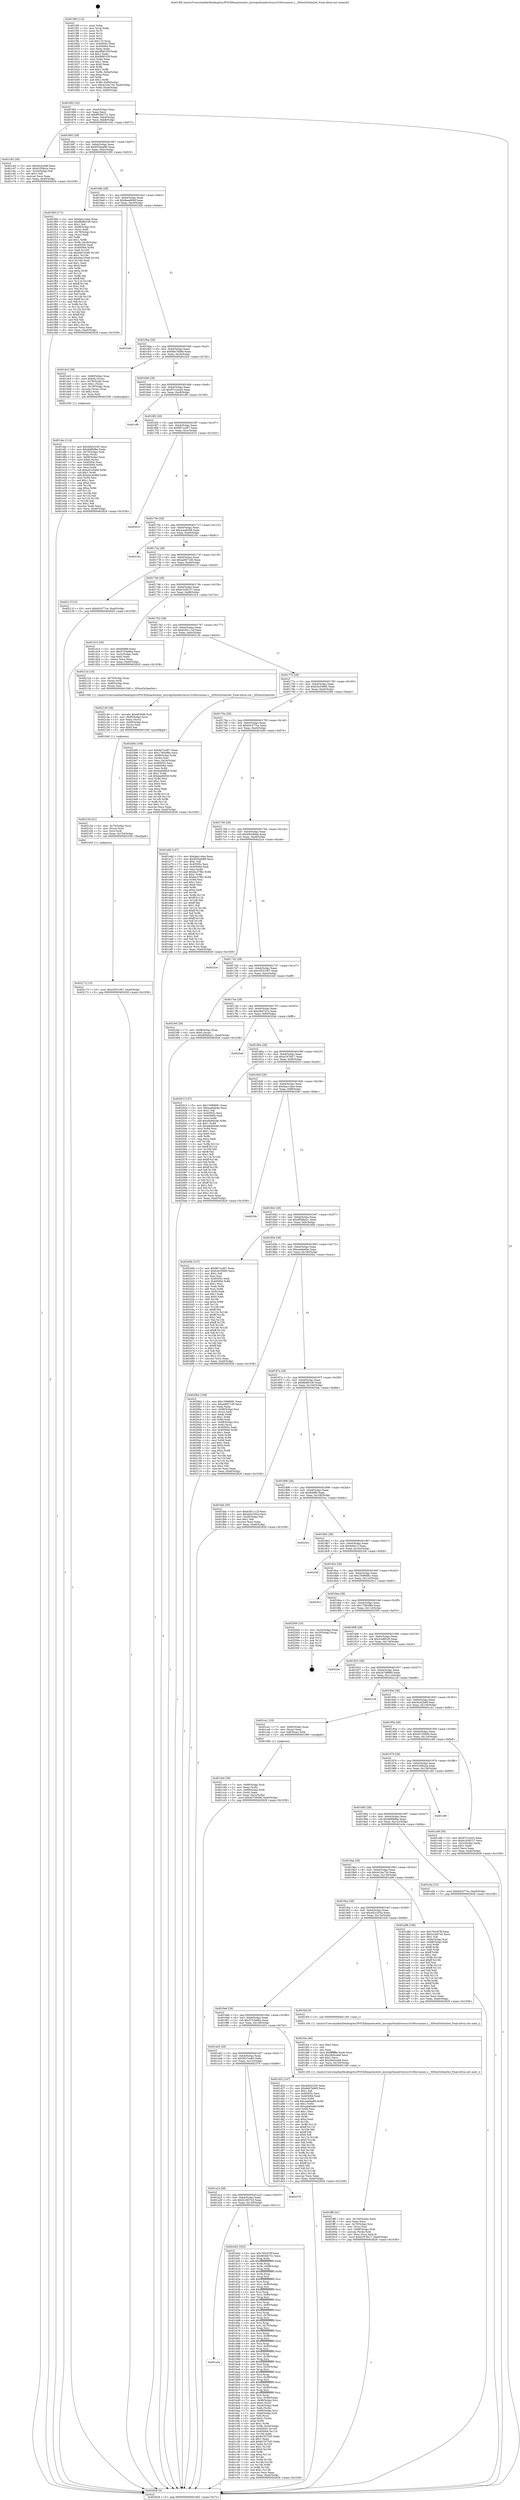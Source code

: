 digraph "0x4015f0" {
  label = "0x4015f0 (/mnt/c/Users/mathe/Desktop/tcc/POCII/binaries/extr_micropythondriverscc3100srcnonos.c__SlNonOsSemSet_Final-ollvm.out::main(0))"
  labelloc = "t"
  node[shape=record]

  Entry [label="",width=0.3,height=0.3,shape=circle,fillcolor=black,style=filled]
  "0x401662" [label="{
     0x401662 [32]\l
     | [instrs]\l
     &nbsp;&nbsp;0x401662 \<+6\>: mov -0xa0(%rbp),%eax\l
     &nbsp;&nbsp;0x401668 \<+2\>: mov %eax,%ecx\l
     &nbsp;&nbsp;0x40166a \<+6\>: sub $0x803b6731,%ecx\l
     &nbsp;&nbsp;0x401670 \<+6\>: mov %eax,-0xb4(%rbp)\l
     &nbsp;&nbsp;0x401676 \<+6\>: mov %ecx,-0xb8(%rbp)\l
     &nbsp;&nbsp;0x40167c \<+6\>: je 0000000000401c62 \<main+0x672\>\l
  }"]
  "0x401c62" [label="{
     0x401c62 [30]\l
     | [instrs]\l
     &nbsp;&nbsp;0x401c62 \<+5\>: mov $0x3ecb2b9f,%eax\l
     &nbsp;&nbsp;0x401c67 \<+5\>: mov $0x41f58a2a,%ecx\l
     &nbsp;&nbsp;0x401c6c \<+3\>: mov -0x2d(%rbp),%dl\l
     &nbsp;&nbsp;0x401c6f \<+3\>: test $0x1,%dl\l
     &nbsp;&nbsp;0x401c72 \<+3\>: cmovne %ecx,%eax\l
     &nbsp;&nbsp;0x401c75 \<+6\>: mov %eax,-0xa0(%rbp)\l
     &nbsp;&nbsp;0x401c7b \<+5\>: jmp 0000000000402628 \<main+0x1038\>\l
  }"]
  "0x401682" [label="{
     0x401682 [28]\l
     | [instrs]\l
     &nbsp;&nbsp;0x401682 \<+5\>: jmp 0000000000401687 \<main+0x97\>\l
     &nbsp;&nbsp;0x401687 \<+6\>: mov -0xb4(%rbp),%eax\l
     &nbsp;&nbsp;0x40168d \<+5\>: sub $0x855ada89,%eax\l
     &nbsp;&nbsp;0x401692 \<+6\>: mov %eax,-0xbc(%rbp)\l
     &nbsp;&nbsp;0x401698 \<+6\>: je 0000000000401f00 \<main+0x910\>\l
  }"]
  Exit [label="",width=0.3,height=0.3,shape=circle,fillcolor=black,style=filled,peripheries=2]
  "0x401f00" [label="{
     0x401f00 [171]\l
     | [instrs]\l
     &nbsp;&nbsp;0x401f00 \<+5\>: mov $0xdaa1c4ea,%eax\l
     &nbsp;&nbsp;0x401f05 \<+5\>: mov $0xf8d66106,%ecx\l
     &nbsp;&nbsp;0x401f0a \<+2\>: mov $0x1,%dl\l
     &nbsp;&nbsp;0x401f0c \<+4\>: mov -0x68(%rbp),%rsi\l
     &nbsp;&nbsp;0x401f10 \<+2\>: mov (%rsi),%edi\l
     &nbsp;&nbsp;0x401f12 \<+4\>: mov -0x78(%rbp),%rsi\l
     &nbsp;&nbsp;0x401f16 \<+2\>: cmp (%rsi),%edi\l
     &nbsp;&nbsp;0x401f18 \<+4\>: setl %r8b\l
     &nbsp;&nbsp;0x401f1c \<+4\>: and $0x1,%r8b\l
     &nbsp;&nbsp;0x401f20 \<+4\>: mov %r8b,-0x26(%rbp)\l
     &nbsp;&nbsp;0x401f24 \<+7\>: mov 0x40505c,%edi\l
     &nbsp;&nbsp;0x401f2b \<+8\>: mov 0x405064,%r9d\l
     &nbsp;&nbsp;0x401f33 \<+3\>: mov %edi,%r10d\l
     &nbsp;&nbsp;0x401f36 \<+7\>: sub $0xd4e103e6,%r10d\l
     &nbsp;&nbsp;0x401f3d \<+4\>: sub $0x1,%r10d\l
     &nbsp;&nbsp;0x401f41 \<+7\>: add $0xd4e103e6,%r10d\l
     &nbsp;&nbsp;0x401f48 \<+4\>: imul %r10d,%edi\l
     &nbsp;&nbsp;0x401f4c \<+3\>: and $0x1,%edi\l
     &nbsp;&nbsp;0x401f4f \<+3\>: cmp $0x0,%edi\l
     &nbsp;&nbsp;0x401f52 \<+4\>: sete %r8b\l
     &nbsp;&nbsp;0x401f56 \<+4\>: cmp $0xa,%r9d\l
     &nbsp;&nbsp;0x401f5a \<+4\>: setl %r11b\l
     &nbsp;&nbsp;0x401f5e \<+3\>: mov %r8b,%bl\l
     &nbsp;&nbsp;0x401f61 \<+3\>: xor $0xff,%bl\l
     &nbsp;&nbsp;0x401f64 \<+3\>: mov %r11b,%r14b\l
     &nbsp;&nbsp;0x401f67 \<+4\>: xor $0xff,%r14b\l
     &nbsp;&nbsp;0x401f6b \<+3\>: xor $0x1,%dl\l
     &nbsp;&nbsp;0x401f6e \<+3\>: mov %bl,%r15b\l
     &nbsp;&nbsp;0x401f71 \<+4\>: and $0xff,%r15b\l
     &nbsp;&nbsp;0x401f75 \<+3\>: and %dl,%r8b\l
     &nbsp;&nbsp;0x401f78 \<+3\>: mov %r14b,%r12b\l
     &nbsp;&nbsp;0x401f7b \<+4\>: and $0xff,%r12b\l
     &nbsp;&nbsp;0x401f7f \<+3\>: and %dl,%r11b\l
     &nbsp;&nbsp;0x401f82 \<+3\>: or %r8b,%r15b\l
     &nbsp;&nbsp;0x401f85 \<+3\>: or %r11b,%r12b\l
     &nbsp;&nbsp;0x401f88 \<+3\>: xor %r12b,%r15b\l
     &nbsp;&nbsp;0x401f8b \<+3\>: or %r14b,%bl\l
     &nbsp;&nbsp;0x401f8e \<+3\>: xor $0xff,%bl\l
     &nbsp;&nbsp;0x401f91 \<+3\>: or $0x1,%dl\l
     &nbsp;&nbsp;0x401f94 \<+2\>: and %dl,%bl\l
     &nbsp;&nbsp;0x401f96 \<+3\>: or %bl,%r15b\l
     &nbsp;&nbsp;0x401f99 \<+4\>: test $0x1,%r15b\l
     &nbsp;&nbsp;0x401f9d \<+3\>: cmovne %ecx,%eax\l
     &nbsp;&nbsp;0x401fa0 \<+6\>: mov %eax,-0xa0(%rbp)\l
     &nbsp;&nbsp;0x401fa6 \<+5\>: jmp 0000000000402628 \<main+0x1038\>\l
  }"]
  "0x40169e" [label="{
     0x40169e [28]\l
     | [instrs]\l
     &nbsp;&nbsp;0x40169e \<+5\>: jmp 00000000004016a3 \<main+0xb3\>\l
     &nbsp;&nbsp;0x4016a3 \<+6\>: mov -0xb4(%rbp),%eax\l
     &nbsp;&nbsp;0x4016a9 \<+5\>: sub $0x8aee804f,%eax\l
     &nbsp;&nbsp;0x4016ae \<+6\>: mov %eax,-0xc0(%rbp)\l
     &nbsp;&nbsp;0x4016b4 \<+6\>: je 00000000004023db \<main+0xdeb\>\l
  }"]
  "0x402172" [label="{
     0x402172 [15]\l
     | [instrs]\l
     &nbsp;&nbsp;0x402172 \<+10\>: movl $0xc0551067,-0xa0(%rbp)\l
     &nbsp;&nbsp;0x40217c \<+5\>: jmp 0000000000402628 \<main+0x1038\>\l
  }"]
  "0x4023db" [label="{
     0x4023db\l
  }", style=dashed]
  "0x4016ba" [label="{
     0x4016ba [28]\l
     | [instrs]\l
     &nbsp;&nbsp;0x4016ba \<+5\>: jmp 00000000004016bf \<main+0xcf\>\l
     &nbsp;&nbsp;0x4016bf \<+6\>: mov -0xb4(%rbp),%eax\l
     &nbsp;&nbsp;0x4016c5 \<+5\>: sub $0x8eb7bd69,%eax\l
     &nbsp;&nbsp;0x4016ca \<+6\>: mov %eax,-0xc4(%rbp)\l
     &nbsp;&nbsp;0x4016d0 \<+6\>: je 0000000000401dc5 \<main+0x7d5\>\l
  }"]
  "0x40215d" [label="{
     0x40215d [21]\l
     | [instrs]\l
     &nbsp;&nbsp;0x40215d \<+4\>: mov -0x70(%rbp),%rcx\l
     &nbsp;&nbsp;0x402161 \<+3\>: mov (%rcx),%rcx\l
     &nbsp;&nbsp;0x402164 \<+3\>: mov %rcx,%rdi\l
     &nbsp;&nbsp;0x402167 \<+6\>: mov %eax,-0x154(%rbp)\l
     &nbsp;&nbsp;0x40216d \<+5\>: call 0000000000401030 \<free@plt\>\l
     | [calls]\l
     &nbsp;&nbsp;0x401030 \{1\} (unknown)\l
  }"]
  "0x401dc5" [label="{
     0x401dc5 [39]\l
     | [instrs]\l
     &nbsp;&nbsp;0x401dc5 \<+4\>: mov -0x80(%rbp),%rax\l
     &nbsp;&nbsp;0x401dc9 \<+6\>: movl $0x64,(%rax)\l
     &nbsp;&nbsp;0x401dcf \<+4\>: mov -0x78(%rbp),%rax\l
     &nbsp;&nbsp;0x401dd3 \<+6\>: movl $0x1,(%rax)\l
     &nbsp;&nbsp;0x401dd9 \<+4\>: mov -0x78(%rbp),%rax\l
     &nbsp;&nbsp;0x401ddd \<+3\>: movslq (%rax),%rax\l
     &nbsp;&nbsp;0x401de0 \<+4\>: shl $0x2,%rax\l
     &nbsp;&nbsp;0x401de4 \<+3\>: mov %rax,%rdi\l
     &nbsp;&nbsp;0x401de7 \<+5\>: call 0000000000401050 \<malloc@plt\>\l
     | [calls]\l
     &nbsp;&nbsp;0x401050 \{1\} (unknown)\l
  }"]
  "0x4016d6" [label="{
     0x4016d6 [28]\l
     | [instrs]\l
     &nbsp;&nbsp;0x4016d6 \<+5\>: jmp 00000000004016db \<main+0xeb\>\l
     &nbsp;&nbsp;0x4016db \<+6\>: mov -0xb4(%rbp),%eax\l
     &nbsp;&nbsp;0x4016e1 \<+5\>: sub $0x97c1e2e5,%eax\l
     &nbsp;&nbsp;0x4016e6 \<+6\>: mov %eax,-0xc8(%rbp)\l
     &nbsp;&nbsp;0x4016ec \<+6\>: je 0000000000401cf6 \<main+0x706\>\l
  }"]
  "0x402140" [label="{
     0x402140 [29]\l
     | [instrs]\l
     &nbsp;&nbsp;0x402140 \<+10\>: movabs $0x4030d6,%rdi\l
     &nbsp;&nbsp;0x40214a \<+4\>: mov -0x60(%rbp),%rcx\l
     &nbsp;&nbsp;0x40214e \<+2\>: mov %eax,(%rcx)\l
     &nbsp;&nbsp;0x402150 \<+4\>: mov -0x60(%rbp),%rcx\l
     &nbsp;&nbsp;0x402154 \<+2\>: mov (%rcx),%esi\l
     &nbsp;&nbsp;0x402156 \<+2\>: mov $0x0,%al\l
     &nbsp;&nbsp;0x402158 \<+5\>: call 0000000000401040 \<printf@plt\>\l
     | [calls]\l
     &nbsp;&nbsp;0x401040 \{1\} (unknown)\l
  }"]
  "0x401cf6" [label="{
     0x401cf6\l
  }", style=dashed]
  "0x4016f2" [label="{
     0x4016f2 [28]\l
     | [instrs]\l
     &nbsp;&nbsp;0x4016f2 \<+5\>: jmp 00000000004016f7 \<main+0x107\>\l
     &nbsp;&nbsp;0x4016f7 \<+6\>: mov -0xb4(%rbp),%eax\l
     &nbsp;&nbsp;0x4016fd \<+5\>: sub $0x9b7ccd07,%eax\l
     &nbsp;&nbsp;0x401702 \<+6\>: mov %eax,-0xcc(%rbp)\l
     &nbsp;&nbsp;0x401708 \<+6\>: je 0000000000402610 \<main+0x1020\>\l
  }"]
  "0x401ff6" [label="{
     0x401ff6 [41]\l
     | [instrs]\l
     &nbsp;&nbsp;0x401ff6 \<+6\>: mov -0x150(%rbp),%ecx\l
     &nbsp;&nbsp;0x401ffc \<+3\>: imul %eax,%ecx\l
     &nbsp;&nbsp;0x401fff \<+4\>: mov -0x70(%rbp),%rsi\l
     &nbsp;&nbsp;0x402003 \<+3\>: mov (%rsi),%rsi\l
     &nbsp;&nbsp;0x402006 \<+4\>: mov -0x68(%rbp),%rdi\l
     &nbsp;&nbsp;0x40200a \<+3\>: movslq (%rdi),%rdi\l
     &nbsp;&nbsp;0x40200d \<+3\>: mov %ecx,(%rsi,%rdi,4)\l
     &nbsp;&nbsp;0x402010 \<+10\>: movl $0xd187fd17,-0xa0(%rbp)\l
     &nbsp;&nbsp;0x40201a \<+5\>: jmp 0000000000402628 \<main+0x1038\>\l
  }"]
  "0x402610" [label="{
     0x402610\l
  }", style=dashed]
  "0x40170e" [label="{
     0x40170e [28]\l
     | [instrs]\l
     &nbsp;&nbsp;0x40170e \<+5\>: jmp 0000000000401713 \<main+0x123\>\l
     &nbsp;&nbsp;0x401713 \<+6\>: mov -0xb4(%rbp),%eax\l
     &nbsp;&nbsp;0x401719 \<+5\>: sub $0xacaa8358,%eax\l
     &nbsp;&nbsp;0x40171e \<+6\>: mov %eax,-0xd0(%rbp)\l
     &nbsp;&nbsp;0x401724 \<+6\>: je 0000000000402181 \<main+0xb91\>\l
  }"]
  "0x401fce" [label="{
     0x401fce [40]\l
     | [instrs]\l
     &nbsp;&nbsp;0x401fce \<+5\>: mov $0x2,%ecx\l
     &nbsp;&nbsp;0x401fd3 \<+1\>: cltd\l
     &nbsp;&nbsp;0x401fd4 \<+2\>: idiv %ecx\l
     &nbsp;&nbsp;0x401fd6 \<+6\>: imul $0xfffffffe,%edx,%ecx\l
     &nbsp;&nbsp;0x401fdc \<+6\>: sub $0x28a5ceb8,%ecx\l
     &nbsp;&nbsp;0x401fe2 \<+3\>: add $0x1,%ecx\l
     &nbsp;&nbsp;0x401fe5 \<+6\>: add $0x28a5ceb8,%ecx\l
     &nbsp;&nbsp;0x401feb \<+6\>: mov %ecx,-0x150(%rbp)\l
     &nbsp;&nbsp;0x401ff1 \<+5\>: call 0000000000401160 \<next_i\>\l
     | [calls]\l
     &nbsp;&nbsp;0x401160 \{1\} (/mnt/c/Users/mathe/Desktop/tcc/POCII/binaries/extr_micropythondriverscc3100srcnonos.c__SlNonOsSemSet_Final-ollvm.out::next_i)\l
  }"]
  "0x402181" [label="{
     0x402181\l
  }", style=dashed]
  "0x40172a" [label="{
     0x40172a [28]\l
     | [instrs]\l
     &nbsp;&nbsp;0x40172a \<+5\>: jmp 000000000040172f \<main+0x13f\>\l
     &nbsp;&nbsp;0x40172f \<+6\>: mov -0xb4(%rbp),%eax\l
     &nbsp;&nbsp;0x401735 \<+5\>: sub $0xae6671d0,%eax\l
     &nbsp;&nbsp;0x40173a \<+6\>: mov %eax,-0xd4(%rbp)\l
     &nbsp;&nbsp;0x401740 \<+6\>: je 000000000040211f \<main+0xb2f\>\l
  }"]
  "0x401dec" [label="{
     0x401dec [114]\l
     | [instrs]\l
     &nbsp;&nbsp;0x401dec \<+5\>: mov $0x5eb52250,%ecx\l
     &nbsp;&nbsp;0x401df1 \<+5\>: mov $0x4bf9bfba,%edx\l
     &nbsp;&nbsp;0x401df6 \<+4\>: mov -0x70(%rbp),%rdi\l
     &nbsp;&nbsp;0x401dfa \<+3\>: mov %rax,(%rdi)\l
     &nbsp;&nbsp;0x401dfd \<+4\>: mov -0x68(%rbp),%rax\l
     &nbsp;&nbsp;0x401e01 \<+6\>: movl $0x0,(%rax)\l
     &nbsp;&nbsp;0x401e07 \<+7\>: mov 0x40505c,%esi\l
     &nbsp;&nbsp;0x401e0e \<+8\>: mov 0x405064,%r8d\l
     &nbsp;&nbsp;0x401e16 \<+3\>: mov %esi,%r9d\l
     &nbsp;&nbsp;0x401e19 \<+7\>: sub $0xad1e546d,%r9d\l
     &nbsp;&nbsp;0x401e20 \<+4\>: sub $0x1,%r9d\l
     &nbsp;&nbsp;0x401e24 \<+7\>: add $0xad1e546d,%r9d\l
     &nbsp;&nbsp;0x401e2b \<+4\>: imul %r9d,%esi\l
     &nbsp;&nbsp;0x401e2f \<+3\>: and $0x1,%esi\l
     &nbsp;&nbsp;0x401e32 \<+3\>: cmp $0x0,%esi\l
     &nbsp;&nbsp;0x401e35 \<+4\>: sete %r10b\l
     &nbsp;&nbsp;0x401e39 \<+4\>: cmp $0xa,%r8d\l
     &nbsp;&nbsp;0x401e3d \<+4\>: setl %r11b\l
     &nbsp;&nbsp;0x401e41 \<+3\>: mov %r10b,%bl\l
     &nbsp;&nbsp;0x401e44 \<+3\>: and %r11b,%bl\l
     &nbsp;&nbsp;0x401e47 \<+3\>: xor %r11b,%r10b\l
     &nbsp;&nbsp;0x401e4a \<+3\>: or %r10b,%bl\l
     &nbsp;&nbsp;0x401e4d \<+3\>: test $0x1,%bl\l
     &nbsp;&nbsp;0x401e50 \<+3\>: cmovne %edx,%ecx\l
     &nbsp;&nbsp;0x401e53 \<+6\>: mov %ecx,-0xa0(%rbp)\l
     &nbsp;&nbsp;0x401e59 \<+5\>: jmp 0000000000402628 \<main+0x1038\>\l
  }"]
  "0x40211f" [label="{
     0x40211f [15]\l
     | [instrs]\l
     &nbsp;&nbsp;0x40211f \<+10\>: movl $0xb5c577ce,-0xa0(%rbp)\l
     &nbsp;&nbsp;0x402129 \<+5\>: jmp 0000000000402628 \<main+0x1038\>\l
  }"]
  "0x401746" [label="{
     0x401746 [28]\l
     | [instrs]\l
     &nbsp;&nbsp;0x401746 \<+5\>: jmp 000000000040174b \<main+0x15b\>\l
     &nbsp;&nbsp;0x40174b \<+6\>: mov -0xb4(%rbp),%eax\l
     &nbsp;&nbsp;0x401751 \<+5\>: sub $0xb1b38137,%eax\l
     &nbsp;&nbsp;0x401756 \<+6\>: mov %eax,-0xd8(%rbp)\l
     &nbsp;&nbsp;0x40175c \<+6\>: je 0000000000401d14 \<main+0x724\>\l
  }"]
  "0x401cb4" [label="{
     0x401cb4 [36]\l
     | [instrs]\l
     &nbsp;&nbsp;0x401cb4 \<+7\>: mov -0x88(%rbp),%rdi\l
     &nbsp;&nbsp;0x401cbb \<+2\>: mov %eax,(%rdi)\l
     &nbsp;&nbsp;0x401cbd \<+7\>: mov -0x88(%rbp),%rdi\l
     &nbsp;&nbsp;0x401cc4 \<+2\>: mov (%rdi),%eax\l
     &nbsp;&nbsp;0x401cc6 \<+3\>: mov %eax,-0x2c(%rbp)\l
     &nbsp;&nbsp;0x401cc9 \<+10\>: movl $0x40726006,-0xa0(%rbp)\l
     &nbsp;&nbsp;0x401cd3 \<+5\>: jmp 0000000000402628 \<main+0x1038\>\l
  }"]
  "0x401d14" [label="{
     0x401d14 [30]\l
     | [instrs]\l
     &nbsp;&nbsp;0x401d14 \<+5\>: mov $0x60888,%eax\l
     &nbsp;&nbsp;0x401d19 \<+5\>: mov $0x5753e8b4,%ecx\l
     &nbsp;&nbsp;0x401d1e \<+3\>: mov -0x2c(%rbp),%edx\l
     &nbsp;&nbsp;0x401d21 \<+3\>: cmp $0x0,%edx\l
     &nbsp;&nbsp;0x401d24 \<+3\>: cmove %ecx,%eax\l
     &nbsp;&nbsp;0x401d27 \<+6\>: mov %eax,-0xa0(%rbp)\l
     &nbsp;&nbsp;0x401d2d \<+5\>: jmp 0000000000402628 \<main+0x1038\>\l
  }"]
  "0x401762" [label="{
     0x401762 [28]\l
     | [instrs]\l
     &nbsp;&nbsp;0x401762 \<+5\>: jmp 0000000000401767 \<main+0x177\>\l
     &nbsp;&nbsp;0x401767 \<+6\>: mov -0xb4(%rbp),%eax\l
     &nbsp;&nbsp;0x40176d \<+5\>: sub $0xb391112f,%eax\l
     &nbsp;&nbsp;0x401772 \<+6\>: mov %eax,-0xdc(%rbp)\l
     &nbsp;&nbsp;0x401778 \<+6\>: je 000000000040212e \<main+0xb3e\>\l
  }"]
  "0x401a3a" [label="{
     0x401a3a\l
  }", style=dashed]
  "0x40212e" [label="{
     0x40212e [18]\l
     | [instrs]\l
     &nbsp;&nbsp;0x40212e \<+4\>: mov -0x70(%rbp),%rax\l
     &nbsp;&nbsp;0x402132 \<+3\>: mov (%rax),%rdi\l
     &nbsp;&nbsp;0x402135 \<+4\>: mov -0x80(%rbp),%rax\l
     &nbsp;&nbsp;0x402139 \<+2\>: mov (%rax),%esi\l
     &nbsp;&nbsp;0x40213b \<+5\>: call 00000000004015d0 \<_SlNonOsSemSet\>\l
     | [calls]\l
     &nbsp;&nbsp;0x4015d0 \{1\} (/mnt/c/Users/mathe/Desktop/tcc/POCII/binaries/extr_micropythondriverscc3100srcnonos.c__SlNonOsSemSet_Final-ollvm.out::_SlNonOsSemSet)\l
  }"]
  "0x40177e" [label="{
     0x40177e [28]\l
     | [instrs]\l
     &nbsp;&nbsp;0x40177e \<+5\>: jmp 0000000000401783 \<main+0x193\>\l
     &nbsp;&nbsp;0x401783 \<+6\>: mov -0xb4(%rbp),%eax\l
     &nbsp;&nbsp;0x401789 \<+5\>: sub $0xb3e35685,%eax\l
     &nbsp;&nbsp;0x40178e \<+6\>: mov %eax,-0xe0(%rbp)\l
     &nbsp;&nbsp;0x401794 \<+6\>: je 0000000000402494 \<main+0xea4\>\l
  }"]
  "0x401b02" [label="{
     0x401b02 [352]\l
     | [instrs]\l
     &nbsp;&nbsp;0x401b02 \<+5\>: mov $0x795c87ff,%eax\l
     &nbsp;&nbsp;0x401b07 \<+5\>: mov $0x803b6731,%ecx\l
     &nbsp;&nbsp;0x401b0c \<+3\>: mov %rsp,%rdx\l
     &nbsp;&nbsp;0x401b0f \<+4\>: add $0xfffffffffffffff0,%rdx\l
     &nbsp;&nbsp;0x401b13 \<+3\>: mov %rdx,%rsp\l
     &nbsp;&nbsp;0x401b16 \<+7\>: mov %rdx,-0x98(%rbp)\l
     &nbsp;&nbsp;0x401b1d \<+3\>: mov %rsp,%rdx\l
     &nbsp;&nbsp;0x401b20 \<+4\>: add $0xfffffffffffffff0,%rdx\l
     &nbsp;&nbsp;0x401b24 \<+3\>: mov %rdx,%rsp\l
     &nbsp;&nbsp;0x401b27 \<+3\>: mov %rsp,%rsi\l
     &nbsp;&nbsp;0x401b2a \<+4\>: add $0xfffffffffffffff0,%rsi\l
     &nbsp;&nbsp;0x401b2e \<+3\>: mov %rsi,%rsp\l
     &nbsp;&nbsp;0x401b31 \<+7\>: mov %rsi,-0x90(%rbp)\l
     &nbsp;&nbsp;0x401b38 \<+3\>: mov %rsp,%rsi\l
     &nbsp;&nbsp;0x401b3b \<+4\>: add $0xfffffffffffffff0,%rsi\l
     &nbsp;&nbsp;0x401b3f \<+3\>: mov %rsi,%rsp\l
     &nbsp;&nbsp;0x401b42 \<+7\>: mov %rsi,-0x88(%rbp)\l
     &nbsp;&nbsp;0x401b49 \<+3\>: mov %rsp,%rsi\l
     &nbsp;&nbsp;0x401b4c \<+4\>: add $0xfffffffffffffff0,%rsi\l
     &nbsp;&nbsp;0x401b50 \<+3\>: mov %rsi,%rsp\l
     &nbsp;&nbsp;0x401b53 \<+4\>: mov %rsi,-0x80(%rbp)\l
     &nbsp;&nbsp;0x401b57 \<+3\>: mov %rsp,%rsi\l
     &nbsp;&nbsp;0x401b5a \<+4\>: add $0xfffffffffffffff0,%rsi\l
     &nbsp;&nbsp;0x401b5e \<+3\>: mov %rsi,%rsp\l
     &nbsp;&nbsp;0x401b61 \<+4\>: mov %rsi,-0x78(%rbp)\l
     &nbsp;&nbsp;0x401b65 \<+3\>: mov %rsp,%rsi\l
     &nbsp;&nbsp;0x401b68 \<+4\>: add $0xfffffffffffffff0,%rsi\l
     &nbsp;&nbsp;0x401b6c \<+3\>: mov %rsi,%rsp\l
     &nbsp;&nbsp;0x401b6f \<+4\>: mov %rsi,-0x70(%rbp)\l
     &nbsp;&nbsp;0x401b73 \<+3\>: mov %rsp,%rsi\l
     &nbsp;&nbsp;0x401b76 \<+4\>: add $0xfffffffffffffff0,%rsi\l
     &nbsp;&nbsp;0x401b7a \<+3\>: mov %rsi,%rsp\l
     &nbsp;&nbsp;0x401b7d \<+4\>: mov %rsi,-0x68(%rbp)\l
     &nbsp;&nbsp;0x401b81 \<+3\>: mov %rsp,%rsi\l
     &nbsp;&nbsp;0x401b84 \<+4\>: add $0xfffffffffffffff0,%rsi\l
     &nbsp;&nbsp;0x401b88 \<+3\>: mov %rsi,%rsp\l
     &nbsp;&nbsp;0x401b8b \<+4\>: mov %rsi,-0x60(%rbp)\l
     &nbsp;&nbsp;0x401b8f \<+3\>: mov %rsp,%rsi\l
     &nbsp;&nbsp;0x401b92 \<+4\>: add $0xfffffffffffffff0,%rsi\l
     &nbsp;&nbsp;0x401b96 \<+3\>: mov %rsi,%rsp\l
     &nbsp;&nbsp;0x401b99 \<+4\>: mov %rsi,-0x58(%rbp)\l
     &nbsp;&nbsp;0x401b9d \<+3\>: mov %rsp,%rsi\l
     &nbsp;&nbsp;0x401ba0 \<+4\>: add $0xfffffffffffffff0,%rsi\l
     &nbsp;&nbsp;0x401ba4 \<+3\>: mov %rsi,%rsp\l
     &nbsp;&nbsp;0x401ba7 \<+4\>: mov %rsi,-0x50(%rbp)\l
     &nbsp;&nbsp;0x401bab \<+3\>: mov %rsp,%rsi\l
     &nbsp;&nbsp;0x401bae \<+4\>: add $0xfffffffffffffff0,%rsi\l
     &nbsp;&nbsp;0x401bb2 \<+3\>: mov %rsi,%rsp\l
     &nbsp;&nbsp;0x401bb5 \<+4\>: mov %rsi,-0x48(%rbp)\l
     &nbsp;&nbsp;0x401bb9 \<+3\>: mov %rsp,%rsi\l
     &nbsp;&nbsp;0x401bbc \<+4\>: add $0xfffffffffffffff0,%rsi\l
     &nbsp;&nbsp;0x401bc0 \<+3\>: mov %rsi,%rsp\l
     &nbsp;&nbsp;0x401bc3 \<+4\>: mov %rsi,-0x40(%rbp)\l
     &nbsp;&nbsp;0x401bc7 \<+3\>: mov %rsp,%rsi\l
     &nbsp;&nbsp;0x401bca \<+4\>: add $0xfffffffffffffff0,%rsi\l
     &nbsp;&nbsp;0x401bce \<+3\>: mov %rsi,%rsp\l
     &nbsp;&nbsp;0x401bd1 \<+4\>: mov %rsi,-0x38(%rbp)\l
     &nbsp;&nbsp;0x401bd5 \<+7\>: mov -0x98(%rbp),%rsi\l
     &nbsp;&nbsp;0x401bdc \<+6\>: movl $0x0,(%rsi)\l
     &nbsp;&nbsp;0x401be2 \<+6\>: mov -0xa4(%rbp),%edi\l
     &nbsp;&nbsp;0x401be8 \<+2\>: mov %edi,(%rdx)\l
     &nbsp;&nbsp;0x401bea \<+7\>: mov -0x90(%rbp),%rsi\l
     &nbsp;&nbsp;0x401bf1 \<+7\>: mov -0xb0(%rbp),%r8\l
     &nbsp;&nbsp;0x401bf8 \<+3\>: mov %r8,(%rsi)\l
     &nbsp;&nbsp;0x401bfb \<+3\>: cmpl $0x2,(%rdx)\l
     &nbsp;&nbsp;0x401bfe \<+4\>: setne %r9b\l
     &nbsp;&nbsp;0x401c02 \<+4\>: and $0x1,%r9b\l
     &nbsp;&nbsp;0x401c06 \<+4\>: mov %r9b,-0x2d(%rbp)\l
     &nbsp;&nbsp;0x401c0a \<+8\>: mov 0x40505c,%r10d\l
     &nbsp;&nbsp;0x401c12 \<+8\>: mov 0x405064,%r11d\l
     &nbsp;&nbsp;0x401c1a \<+3\>: mov %r10d,%ebx\l
     &nbsp;&nbsp;0x401c1d \<+6\>: sub $0x6a7675d3,%ebx\l
     &nbsp;&nbsp;0x401c23 \<+3\>: sub $0x1,%ebx\l
     &nbsp;&nbsp;0x401c26 \<+6\>: add $0x6a7675d3,%ebx\l
     &nbsp;&nbsp;0x401c2c \<+4\>: imul %ebx,%r10d\l
     &nbsp;&nbsp;0x401c30 \<+4\>: and $0x1,%r10d\l
     &nbsp;&nbsp;0x401c34 \<+4\>: cmp $0x0,%r10d\l
     &nbsp;&nbsp;0x401c38 \<+4\>: sete %r9b\l
     &nbsp;&nbsp;0x401c3c \<+4\>: cmp $0xa,%r11d\l
     &nbsp;&nbsp;0x401c40 \<+4\>: setl %r14b\l
     &nbsp;&nbsp;0x401c44 \<+3\>: mov %r9b,%r15b\l
     &nbsp;&nbsp;0x401c47 \<+3\>: and %r14b,%r15b\l
     &nbsp;&nbsp;0x401c4a \<+3\>: xor %r14b,%r9b\l
     &nbsp;&nbsp;0x401c4d \<+3\>: or %r9b,%r15b\l
     &nbsp;&nbsp;0x401c50 \<+4\>: test $0x1,%r15b\l
     &nbsp;&nbsp;0x401c54 \<+3\>: cmovne %ecx,%eax\l
     &nbsp;&nbsp;0x401c57 \<+6\>: mov %eax,-0xa0(%rbp)\l
     &nbsp;&nbsp;0x401c5d \<+5\>: jmp 0000000000402628 \<main+0x1038\>\l
  }"]
  "0x402494" [label="{
     0x402494 [108]\l
     | [instrs]\l
     &nbsp;&nbsp;0x402494 \<+5\>: mov $0x9b7ccd07,%eax\l
     &nbsp;&nbsp;0x402499 \<+5\>: mov $0x1780c88a,%ecx\l
     &nbsp;&nbsp;0x40249e \<+7\>: mov -0x98(%rbp),%rdx\l
     &nbsp;&nbsp;0x4024a5 \<+2\>: mov (%rdx),%esi\l
     &nbsp;&nbsp;0x4024a7 \<+3\>: mov %esi,-0x24(%rbp)\l
     &nbsp;&nbsp;0x4024aa \<+7\>: mov 0x40505c,%esi\l
     &nbsp;&nbsp;0x4024b1 \<+7\>: mov 0x405064,%edi\l
     &nbsp;&nbsp;0x4024b8 \<+3\>: mov %esi,%r8d\l
     &nbsp;&nbsp;0x4024bb \<+7\>: add $0xbee66f28,%r8d\l
     &nbsp;&nbsp;0x4024c2 \<+4\>: sub $0x1,%r8d\l
     &nbsp;&nbsp;0x4024c6 \<+7\>: sub $0xbee66f28,%r8d\l
     &nbsp;&nbsp;0x4024cd \<+4\>: imul %r8d,%esi\l
     &nbsp;&nbsp;0x4024d1 \<+3\>: and $0x1,%esi\l
     &nbsp;&nbsp;0x4024d4 \<+3\>: cmp $0x0,%esi\l
     &nbsp;&nbsp;0x4024d7 \<+4\>: sete %r9b\l
     &nbsp;&nbsp;0x4024db \<+3\>: cmp $0xa,%edi\l
     &nbsp;&nbsp;0x4024de \<+4\>: setl %r10b\l
     &nbsp;&nbsp;0x4024e2 \<+3\>: mov %r9b,%r11b\l
     &nbsp;&nbsp;0x4024e5 \<+3\>: and %r10b,%r11b\l
     &nbsp;&nbsp;0x4024e8 \<+3\>: xor %r10b,%r9b\l
     &nbsp;&nbsp;0x4024eb \<+3\>: or %r9b,%r11b\l
     &nbsp;&nbsp;0x4024ee \<+4\>: test $0x1,%r11b\l
     &nbsp;&nbsp;0x4024f2 \<+3\>: cmovne %ecx,%eax\l
     &nbsp;&nbsp;0x4024f5 \<+6\>: mov %eax,-0xa0(%rbp)\l
     &nbsp;&nbsp;0x4024fb \<+5\>: jmp 0000000000402628 \<main+0x1038\>\l
  }"]
  "0x40179a" [label="{
     0x40179a [28]\l
     | [instrs]\l
     &nbsp;&nbsp;0x40179a \<+5\>: jmp 000000000040179f \<main+0x1af\>\l
     &nbsp;&nbsp;0x40179f \<+6\>: mov -0xb4(%rbp),%eax\l
     &nbsp;&nbsp;0x4017a5 \<+5\>: sub $0xb5c577ce,%eax\l
     &nbsp;&nbsp;0x4017aa \<+6\>: mov %eax,-0xe4(%rbp)\l
     &nbsp;&nbsp;0x4017b0 \<+6\>: je 0000000000401e6d \<main+0x87d\>\l
  }"]
  "0x401a1e" [label="{
     0x401a1e [28]\l
     | [instrs]\l
     &nbsp;&nbsp;0x401a1e \<+5\>: jmp 0000000000401a23 \<main+0x433\>\l
     &nbsp;&nbsp;0x401a23 \<+6\>: mov -0xb4(%rbp),%eax\l
     &nbsp;&nbsp;0x401a29 \<+5\>: sub $0x5c2657e5,%eax\l
     &nbsp;&nbsp;0x401a2e \<+6\>: mov %eax,-0x140(%rbp)\l
     &nbsp;&nbsp;0x401a34 \<+6\>: je 0000000000401b02 \<main+0x512\>\l
  }"]
  "0x401e6d" [label="{
     0x401e6d [147]\l
     | [instrs]\l
     &nbsp;&nbsp;0x401e6d \<+5\>: mov $0xdaa1c4ea,%eax\l
     &nbsp;&nbsp;0x401e72 \<+5\>: mov $0x855ada89,%ecx\l
     &nbsp;&nbsp;0x401e77 \<+2\>: mov $0x1,%dl\l
     &nbsp;&nbsp;0x401e79 \<+7\>: mov 0x40505c,%esi\l
     &nbsp;&nbsp;0x401e80 \<+7\>: mov 0x405064,%edi\l
     &nbsp;&nbsp;0x401e87 \<+3\>: mov %esi,%r8d\l
     &nbsp;&nbsp;0x401e8a \<+7\>: add $0xfac37f6c,%r8d\l
     &nbsp;&nbsp;0x401e91 \<+4\>: sub $0x1,%r8d\l
     &nbsp;&nbsp;0x401e95 \<+7\>: sub $0xfac37f6c,%r8d\l
     &nbsp;&nbsp;0x401e9c \<+4\>: imul %r8d,%esi\l
     &nbsp;&nbsp;0x401ea0 \<+3\>: and $0x1,%esi\l
     &nbsp;&nbsp;0x401ea3 \<+3\>: cmp $0x0,%esi\l
     &nbsp;&nbsp;0x401ea6 \<+4\>: sete %r9b\l
     &nbsp;&nbsp;0x401eaa \<+3\>: cmp $0xa,%edi\l
     &nbsp;&nbsp;0x401ead \<+4\>: setl %r10b\l
     &nbsp;&nbsp;0x401eb1 \<+3\>: mov %r9b,%r11b\l
     &nbsp;&nbsp;0x401eb4 \<+4\>: xor $0xff,%r11b\l
     &nbsp;&nbsp;0x401eb8 \<+3\>: mov %r10b,%bl\l
     &nbsp;&nbsp;0x401ebb \<+3\>: xor $0xff,%bl\l
     &nbsp;&nbsp;0x401ebe \<+3\>: xor $0x1,%dl\l
     &nbsp;&nbsp;0x401ec1 \<+3\>: mov %r11b,%r14b\l
     &nbsp;&nbsp;0x401ec4 \<+4\>: and $0xff,%r14b\l
     &nbsp;&nbsp;0x401ec8 \<+3\>: and %dl,%r9b\l
     &nbsp;&nbsp;0x401ecb \<+3\>: mov %bl,%r15b\l
     &nbsp;&nbsp;0x401ece \<+4\>: and $0xff,%r15b\l
     &nbsp;&nbsp;0x401ed2 \<+3\>: and %dl,%r10b\l
     &nbsp;&nbsp;0x401ed5 \<+3\>: or %r9b,%r14b\l
     &nbsp;&nbsp;0x401ed8 \<+3\>: or %r10b,%r15b\l
     &nbsp;&nbsp;0x401edb \<+3\>: xor %r15b,%r14b\l
     &nbsp;&nbsp;0x401ede \<+3\>: or %bl,%r11b\l
     &nbsp;&nbsp;0x401ee1 \<+4\>: xor $0xff,%r11b\l
     &nbsp;&nbsp;0x401ee5 \<+3\>: or $0x1,%dl\l
     &nbsp;&nbsp;0x401ee8 \<+3\>: and %dl,%r11b\l
     &nbsp;&nbsp;0x401eeb \<+3\>: or %r11b,%r14b\l
     &nbsp;&nbsp;0x401eee \<+4\>: test $0x1,%r14b\l
     &nbsp;&nbsp;0x401ef2 \<+3\>: cmovne %ecx,%eax\l
     &nbsp;&nbsp;0x401ef5 \<+6\>: mov %eax,-0xa0(%rbp)\l
     &nbsp;&nbsp;0x401efb \<+5\>: jmp 0000000000402628 \<main+0x1038\>\l
  }"]
  "0x4017b6" [label="{
     0x4017b6 [28]\l
     | [instrs]\l
     &nbsp;&nbsp;0x4017b6 \<+5\>: jmp 00000000004017bb \<main+0x1cb\>\l
     &nbsp;&nbsp;0x4017bb \<+6\>: mov -0xb4(%rbp),%eax\l
     &nbsp;&nbsp;0x4017c1 \<+5\>: sub $0xb9cb9deb,%eax\l
     &nbsp;&nbsp;0x4017c6 \<+6\>: mov %eax,-0xe8(%rbp)\l
     &nbsp;&nbsp;0x4017cc \<+6\>: je 00000000004022ce \<main+0xcde\>\l
  }"]
  "0x402379" [label="{
     0x402379\l
  }", style=dashed]
  "0x4022ce" [label="{
     0x4022ce\l
  }", style=dashed]
  "0x4017d2" [label="{
     0x4017d2 [28]\l
     | [instrs]\l
     &nbsp;&nbsp;0x4017d2 \<+5\>: jmp 00000000004017d7 \<main+0x1e7\>\l
     &nbsp;&nbsp;0x4017d7 \<+6\>: mov -0xb4(%rbp),%eax\l
     &nbsp;&nbsp;0x4017dd \<+5\>: sub $0xc0551067,%eax\l
     &nbsp;&nbsp;0x4017e2 \<+6\>: mov %eax,-0xec(%rbp)\l
     &nbsp;&nbsp;0x4017e8 \<+6\>: je 00000000004023ef \<main+0xdff\>\l
  }"]
  "0x401a02" [label="{
     0x401a02 [28]\l
     | [instrs]\l
     &nbsp;&nbsp;0x401a02 \<+5\>: jmp 0000000000401a07 \<main+0x417\>\l
     &nbsp;&nbsp;0x401a07 \<+6\>: mov -0xb4(%rbp),%eax\l
     &nbsp;&nbsp;0x401a0d \<+5\>: sub $0x5b37ea83,%eax\l
     &nbsp;&nbsp;0x401a12 \<+6\>: mov %eax,-0x13c(%rbp)\l
     &nbsp;&nbsp;0x401a18 \<+6\>: je 0000000000402379 \<main+0xd89\>\l
  }"]
  "0x4023ef" [label="{
     0x4023ef [28]\l
     | [instrs]\l
     &nbsp;&nbsp;0x4023ef \<+7\>: mov -0x98(%rbp),%rax\l
     &nbsp;&nbsp;0x4023f6 \<+6\>: movl $0x0,(%rax)\l
     &nbsp;&nbsp;0x4023fc \<+10\>: movl $0xdf5b6a21,-0xa0(%rbp)\l
     &nbsp;&nbsp;0x402406 \<+5\>: jmp 0000000000402628 \<main+0x1038\>\l
  }"]
  "0x4017ee" [label="{
     0x4017ee [28]\l
     | [instrs]\l
     &nbsp;&nbsp;0x4017ee \<+5\>: jmp 00000000004017f3 \<main+0x203\>\l
     &nbsp;&nbsp;0x4017f3 \<+6\>: mov -0xb4(%rbp),%eax\l
     &nbsp;&nbsp;0x4017f9 \<+5\>: sub $0xcfad747a,%eax\l
     &nbsp;&nbsp;0x4017fe \<+6\>: mov %eax,-0xf0(%rbp)\l
     &nbsp;&nbsp;0x401804 \<+6\>: je 00000000004025eb \<main+0xffb\>\l
  }"]
  "0x401d32" [label="{
     0x401d32 [147]\l
     | [instrs]\l
     &nbsp;&nbsp;0x401d32 \<+5\>: mov $0x5eb52250,%eax\l
     &nbsp;&nbsp;0x401d37 \<+5\>: mov $0x8eb7bd69,%ecx\l
     &nbsp;&nbsp;0x401d3c \<+2\>: mov $0x1,%dl\l
     &nbsp;&nbsp;0x401d3e \<+7\>: mov 0x40505c,%esi\l
     &nbsp;&nbsp;0x401d45 \<+7\>: mov 0x405064,%edi\l
     &nbsp;&nbsp;0x401d4c \<+3\>: mov %esi,%r8d\l
     &nbsp;&nbsp;0x401d4f \<+7\>: add $0xcabeba9d,%r8d\l
     &nbsp;&nbsp;0x401d56 \<+4\>: sub $0x1,%r8d\l
     &nbsp;&nbsp;0x401d5a \<+7\>: sub $0xcabeba9d,%r8d\l
     &nbsp;&nbsp;0x401d61 \<+4\>: imul %r8d,%esi\l
     &nbsp;&nbsp;0x401d65 \<+3\>: and $0x1,%esi\l
     &nbsp;&nbsp;0x401d68 \<+3\>: cmp $0x0,%esi\l
     &nbsp;&nbsp;0x401d6b \<+4\>: sete %r9b\l
     &nbsp;&nbsp;0x401d6f \<+3\>: cmp $0xa,%edi\l
     &nbsp;&nbsp;0x401d72 \<+4\>: setl %r10b\l
     &nbsp;&nbsp;0x401d76 \<+3\>: mov %r9b,%r11b\l
     &nbsp;&nbsp;0x401d79 \<+4\>: xor $0xff,%r11b\l
     &nbsp;&nbsp;0x401d7d \<+3\>: mov %r10b,%bl\l
     &nbsp;&nbsp;0x401d80 \<+3\>: xor $0xff,%bl\l
     &nbsp;&nbsp;0x401d83 \<+3\>: xor $0x0,%dl\l
     &nbsp;&nbsp;0x401d86 \<+3\>: mov %r11b,%r14b\l
     &nbsp;&nbsp;0x401d89 \<+4\>: and $0x0,%r14b\l
     &nbsp;&nbsp;0x401d8d \<+3\>: and %dl,%r9b\l
     &nbsp;&nbsp;0x401d90 \<+3\>: mov %bl,%r15b\l
     &nbsp;&nbsp;0x401d93 \<+4\>: and $0x0,%r15b\l
     &nbsp;&nbsp;0x401d97 \<+3\>: and %dl,%r10b\l
     &nbsp;&nbsp;0x401d9a \<+3\>: or %r9b,%r14b\l
     &nbsp;&nbsp;0x401d9d \<+3\>: or %r10b,%r15b\l
     &nbsp;&nbsp;0x401da0 \<+3\>: xor %r15b,%r14b\l
     &nbsp;&nbsp;0x401da3 \<+3\>: or %bl,%r11b\l
     &nbsp;&nbsp;0x401da6 \<+4\>: xor $0xff,%r11b\l
     &nbsp;&nbsp;0x401daa \<+3\>: or $0x0,%dl\l
     &nbsp;&nbsp;0x401dad \<+3\>: and %dl,%r11b\l
     &nbsp;&nbsp;0x401db0 \<+3\>: or %r11b,%r14b\l
     &nbsp;&nbsp;0x401db3 \<+4\>: test $0x1,%r14b\l
     &nbsp;&nbsp;0x401db7 \<+3\>: cmovne %ecx,%eax\l
     &nbsp;&nbsp;0x401dba \<+6\>: mov %eax,-0xa0(%rbp)\l
     &nbsp;&nbsp;0x401dc0 \<+5\>: jmp 0000000000402628 \<main+0x1038\>\l
  }"]
  "0x4025eb" [label="{
     0x4025eb\l
  }", style=dashed]
  "0x40180a" [label="{
     0x40180a [28]\l
     | [instrs]\l
     &nbsp;&nbsp;0x40180a \<+5\>: jmp 000000000040180f \<main+0x21f\>\l
     &nbsp;&nbsp;0x40180f \<+6\>: mov -0xb4(%rbp),%eax\l
     &nbsp;&nbsp;0x401815 \<+5\>: sub $0xd187fd17,%eax\l
     &nbsp;&nbsp;0x40181a \<+6\>: mov %eax,-0xf4(%rbp)\l
     &nbsp;&nbsp;0x401820 \<+6\>: je 000000000040201f \<main+0xa2f\>\l
  }"]
  "0x4019e6" [label="{
     0x4019e6 [28]\l
     | [instrs]\l
     &nbsp;&nbsp;0x4019e6 \<+5\>: jmp 00000000004019eb \<main+0x3fb\>\l
     &nbsp;&nbsp;0x4019eb \<+6\>: mov -0xb4(%rbp),%eax\l
     &nbsp;&nbsp;0x4019f1 \<+5\>: sub $0x5753e8b4,%eax\l
     &nbsp;&nbsp;0x4019f6 \<+6\>: mov %eax,-0x138(%rbp)\l
     &nbsp;&nbsp;0x4019fc \<+6\>: je 0000000000401d32 \<main+0x742\>\l
  }"]
  "0x40201f" [label="{
     0x40201f [147]\l
     | [instrs]\l
     &nbsp;&nbsp;0x40201f \<+5\>: mov $0x15086681,%eax\l
     &nbsp;&nbsp;0x402024 \<+5\>: mov $0xeaebe64e,%ecx\l
     &nbsp;&nbsp;0x402029 \<+2\>: mov $0x1,%dl\l
     &nbsp;&nbsp;0x40202b \<+7\>: mov 0x40505c,%esi\l
     &nbsp;&nbsp;0x402032 \<+7\>: mov 0x405064,%edi\l
     &nbsp;&nbsp;0x402039 \<+3\>: mov %esi,%r8d\l
     &nbsp;&nbsp;0x40203c \<+7\>: add $0xe8a6dcb6,%r8d\l
     &nbsp;&nbsp;0x402043 \<+4\>: sub $0x1,%r8d\l
     &nbsp;&nbsp;0x402047 \<+7\>: sub $0xe8a6dcb6,%r8d\l
     &nbsp;&nbsp;0x40204e \<+4\>: imul %r8d,%esi\l
     &nbsp;&nbsp;0x402052 \<+3\>: and $0x1,%esi\l
     &nbsp;&nbsp;0x402055 \<+3\>: cmp $0x0,%esi\l
     &nbsp;&nbsp;0x402058 \<+4\>: sete %r9b\l
     &nbsp;&nbsp;0x40205c \<+3\>: cmp $0xa,%edi\l
     &nbsp;&nbsp;0x40205f \<+4\>: setl %r10b\l
     &nbsp;&nbsp;0x402063 \<+3\>: mov %r9b,%r11b\l
     &nbsp;&nbsp;0x402066 \<+4\>: xor $0xff,%r11b\l
     &nbsp;&nbsp;0x40206a \<+3\>: mov %r10b,%bl\l
     &nbsp;&nbsp;0x40206d \<+3\>: xor $0xff,%bl\l
     &nbsp;&nbsp;0x402070 \<+3\>: xor $0x1,%dl\l
     &nbsp;&nbsp;0x402073 \<+3\>: mov %r11b,%r14b\l
     &nbsp;&nbsp;0x402076 \<+4\>: and $0xff,%r14b\l
     &nbsp;&nbsp;0x40207a \<+3\>: and %dl,%r9b\l
     &nbsp;&nbsp;0x40207d \<+3\>: mov %bl,%r15b\l
     &nbsp;&nbsp;0x402080 \<+4\>: and $0xff,%r15b\l
     &nbsp;&nbsp;0x402084 \<+3\>: and %dl,%r10b\l
     &nbsp;&nbsp;0x402087 \<+3\>: or %r9b,%r14b\l
     &nbsp;&nbsp;0x40208a \<+3\>: or %r10b,%r15b\l
     &nbsp;&nbsp;0x40208d \<+3\>: xor %r15b,%r14b\l
     &nbsp;&nbsp;0x402090 \<+3\>: or %bl,%r11b\l
     &nbsp;&nbsp;0x402093 \<+4\>: xor $0xff,%r11b\l
     &nbsp;&nbsp;0x402097 \<+3\>: or $0x1,%dl\l
     &nbsp;&nbsp;0x40209a \<+3\>: and %dl,%r11b\l
     &nbsp;&nbsp;0x40209d \<+3\>: or %r11b,%r14b\l
     &nbsp;&nbsp;0x4020a0 \<+4\>: test $0x1,%r14b\l
     &nbsp;&nbsp;0x4020a4 \<+3\>: cmovne %ecx,%eax\l
     &nbsp;&nbsp;0x4020a7 \<+6\>: mov %eax,-0xa0(%rbp)\l
     &nbsp;&nbsp;0x4020ad \<+5\>: jmp 0000000000402628 \<main+0x1038\>\l
  }"]
  "0x401826" [label="{
     0x401826 [28]\l
     | [instrs]\l
     &nbsp;&nbsp;0x401826 \<+5\>: jmp 000000000040182b \<main+0x23b\>\l
     &nbsp;&nbsp;0x40182b \<+6\>: mov -0xb4(%rbp),%eax\l
     &nbsp;&nbsp;0x401831 \<+5\>: sub $0xdaa1c4ea,%eax\l
     &nbsp;&nbsp;0x401836 \<+6\>: mov %eax,-0xf8(%rbp)\l
     &nbsp;&nbsp;0x40183c \<+6\>: je 000000000040259c \<main+0xfac\>\l
  }"]
  "0x401fc9" [label="{
     0x401fc9 [5]\l
     | [instrs]\l
     &nbsp;&nbsp;0x401fc9 \<+5\>: call 0000000000401160 \<next_i\>\l
     | [calls]\l
     &nbsp;&nbsp;0x401160 \{1\} (/mnt/c/Users/mathe/Desktop/tcc/POCII/binaries/extr_micropythondriverscc3100srcnonos.c__SlNonOsSemSet_Final-ollvm.out::next_i)\l
  }"]
  "0x40259c" [label="{
     0x40259c\l
  }", style=dashed]
  "0x401842" [label="{
     0x401842 [28]\l
     | [instrs]\l
     &nbsp;&nbsp;0x401842 \<+5\>: jmp 0000000000401847 \<main+0x257\>\l
     &nbsp;&nbsp;0x401847 \<+6\>: mov -0xb4(%rbp),%eax\l
     &nbsp;&nbsp;0x40184d \<+5\>: sub $0xdf5b6a21,%eax\l
     &nbsp;&nbsp;0x401852 \<+6\>: mov %eax,-0xfc(%rbp)\l
     &nbsp;&nbsp;0x401858 \<+6\>: je 000000000040240b \<main+0xe1b\>\l
  }"]
  "0x4015f0" [label="{
     0x4015f0 [114]\l
     | [instrs]\l
     &nbsp;&nbsp;0x4015f0 \<+1\>: push %rbp\l
     &nbsp;&nbsp;0x4015f1 \<+3\>: mov %rsp,%rbp\l
     &nbsp;&nbsp;0x4015f4 \<+2\>: push %r15\l
     &nbsp;&nbsp;0x4015f6 \<+2\>: push %r14\l
     &nbsp;&nbsp;0x4015f8 \<+2\>: push %r12\l
     &nbsp;&nbsp;0x4015fa \<+1\>: push %rbx\l
     &nbsp;&nbsp;0x4015fb \<+7\>: sub $0x170,%rsp\l
     &nbsp;&nbsp;0x401602 \<+7\>: mov 0x40505c,%eax\l
     &nbsp;&nbsp;0x401609 \<+7\>: mov 0x405064,%ecx\l
     &nbsp;&nbsp;0x401610 \<+2\>: mov %eax,%edx\l
     &nbsp;&nbsp;0x401612 \<+6\>: add $0x9fdf103f,%edx\l
     &nbsp;&nbsp;0x401618 \<+3\>: sub $0x1,%edx\l
     &nbsp;&nbsp;0x40161b \<+6\>: sub $0x9fdf103f,%edx\l
     &nbsp;&nbsp;0x401621 \<+3\>: imul %edx,%eax\l
     &nbsp;&nbsp;0x401624 \<+3\>: and $0x1,%eax\l
     &nbsp;&nbsp;0x401627 \<+3\>: cmp $0x0,%eax\l
     &nbsp;&nbsp;0x40162a \<+4\>: sete %r8b\l
     &nbsp;&nbsp;0x40162e \<+4\>: and $0x1,%r8b\l
     &nbsp;&nbsp;0x401632 \<+7\>: mov %r8b,-0x9a(%rbp)\l
     &nbsp;&nbsp;0x401639 \<+3\>: cmp $0xa,%ecx\l
     &nbsp;&nbsp;0x40163c \<+4\>: setl %r8b\l
     &nbsp;&nbsp;0x401640 \<+4\>: and $0x1,%r8b\l
     &nbsp;&nbsp;0x401644 \<+7\>: mov %r8b,-0x99(%rbp)\l
     &nbsp;&nbsp;0x40164b \<+10\>: movl $0x4c24a734,-0xa0(%rbp)\l
     &nbsp;&nbsp;0x401655 \<+6\>: mov %edi,-0xa4(%rbp)\l
     &nbsp;&nbsp;0x40165b \<+7\>: mov %rsi,-0xb0(%rbp)\l
  }"]
  "0x40240b" [label="{
     0x40240b [137]\l
     | [instrs]\l
     &nbsp;&nbsp;0x40240b \<+5\>: mov $0x9b7ccd07,%eax\l
     &nbsp;&nbsp;0x402410 \<+5\>: mov $0xb3e35685,%ecx\l
     &nbsp;&nbsp;0x402415 \<+2\>: mov $0x1,%dl\l
     &nbsp;&nbsp;0x402417 \<+2\>: xor %esi,%esi\l
     &nbsp;&nbsp;0x402419 \<+7\>: mov 0x40505c,%edi\l
     &nbsp;&nbsp;0x402420 \<+8\>: mov 0x405064,%r8d\l
     &nbsp;&nbsp;0x402428 \<+3\>: sub $0x1,%esi\l
     &nbsp;&nbsp;0x40242b \<+3\>: mov %edi,%r9d\l
     &nbsp;&nbsp;0x40242e \<+3\>: add %esi,%r9d\l
     &nbsp;&nbsp;0x402431 \<+4\>: imul %r9d,%edi\l
     &nbsp;&nbsp;0x402435 \<+3\>: and $0x1,%edi\l
     &nbsp;&nbsp;0x402438 \<+3\>: cmp $0x0,%edi\l
     &nbsp;&nbsp;0x40243b \<+4\>: sete %r10b\l
     &nbsp;&nbsp;0x40243f \<+4\>: cmp $0xa,%r8d\l
     &nbsp;&nbsp;0x402443 \<+4\>: setl %r11b\l
     &nbsp;&nbsp;0x402447 \<+3\>: mov %r10b,%bl\l
     &nbsp;&nbsp;0x40244a \<+3\>: xor $0xff,%bl\l
     &nbsp;&nbsp;0x40244d \<+3\>: mov %r11b,%r14b\l
     &nbsp;&nbsp;0x402450 \<+4\>: xor $0xff,%r14b\l
     &nbsp;&nbsp;0x402454 \<+3\>: xor $0x1,%dl\l
     &nbsp;&nbsp;0x402457 \<+3\>: mov %bl,%r15b\l
     &nbsp;&nbsp;0x40245a \<+4\>: and $0xff,%r15b\l
     &nbsp;&nbsp;0x40245e \<+3\>: and %dl,%r10b\l
     &nbsp;&nbsp;0x402461 \<+3\>: mov %r14b,%r12b\l
     &nbsp;&nbsp;0x402464 \<+4\>: and $0xff,%r12b\l
     &nbsp;&nbsp;0x402468 \<+3\>: and %dl,%r11b\l
     &nbsp;&nbsp;0x40246b \<+3\>: or %r10b,%r15b\l
     &nbsp;&nbsp;0x40246e \<+3\>: or %r11b,%r12b\l
     &nbsp;&nbsp;0x402471 \<+3\>: xor %r12b,%r15b\l
     &nbsp;&nbsp;0x402474 \<+3\>: or %r14b,%bl\l
     &nbsp;&nbsp;0x402477 \<+3\>: xor $0xff,%bl\l
     &nbsp;&nbsp;0x40247a \<+3\>: or $0x1,%dl\l
     &nbsp;&nbsp;0x40247d \<+2\>: and %dl,%bl\l
     &nbsp;&nbsp;0x40247f \<+3\>: or %bl,%r15b\l
     &nbsp;&nbsp;0x402482 \<+4\>: test $0x1,%r15b\l
     &nbsp;&nbsp;0x402486 \<+3\>: cmovne %ecx,%eax\l
     &nbsp;&nbsp;0x402489 \<+6\>: mov %eax,-0xa0(%rbp)\l
     &nbsp;&nbsp;0x40248f \<+5\>: jmp 0000000000402628 \<main+0x1038\>\l
  }"]
  "0x40185e" [label="{
     0x40185e [28]\l
     | [instrs]\l
     &nbsp;&nbsp;0x40185e \<+5\>: jmp 0000000000401863 \<main+0x273\>\l
     &nbsp;&nbsp;0x401863 \<+6\>: mov -0xb4(%rbp),%eax\l
     &nbsp;&nbsp;0x401869 \<+5\>: sub $0xeaebe64e,%eax\l
     &nbsp;&nbsp;0x40186e \<+6\>: mov %eax,-0x100(%rbp)\l
     &nbsp;&nbsp;0x401874 \<+6\>: je 00000000004020b2 \<main+0xac2\>\l
  }"]
  "0x402628" [label="{
     0x402628 [5]\l
     | [instrs]\l
     &nbsp;&nbsp;0x402628 \<+5\>: jmp 0000000000401662 \<main+0x72\>\l
  }"]
  "0x4020b2" [label="{
     0x4020b2 [109]\l
     | [instrs]\l
     &nbsp;&nbsp;0x4020b2 \<+5\>: mov $0x15086681,%eax\l
     &nbsp;&nbsp;0x4020b7 \<+5\>: mov $0xae6671d0,%ecx\l
     &nbsp;&nbsp;0x4020bc \<+2\>: xor %edx,%edx\l
     &nbsp;&nbsp;0x4020be \<+4\>: mov -0x68(%rbp),%rsi\l
     &nbsp;&nbsp;0x4020c2 \<+2\>: mov (%rsi),%edi\l
     &nbsp;&nbsp;0x4020c4 \<+3\>: mov %edx,%r8d\l
     &nbsp;&nbsp;0x4020c7 \<+4\>: sub $0x1,%r8d\l
     &nbsp;&nbsp;0x4020cb \<+3\>: sub %r8d,%edi\l
     &nbsp;&nbsp;0x4020ce \<+4\>: mov -0x68(%rbp),%rsi\l
     &nbsp;&nbsp;0x4020d2 \<+2\>: mov %edi,(%rsi)\l
     &nbsp;&nbsp;0x4020d4 \<+7\>: mov 0x40505c,%edi\l
     &nbsp;&nbsp;0x4020db \<+8\>: mov 0x405064,%r8d\l
     &nbsp;&nbsp;0x4020e3 \<+3\>: sub $0x1,%edx\l
     &nbsp;&nbsp;0x4020e6 \<+3\>: mov %edi,%r9d\l
     &nbsp;&nbsp;0x4020e9 \<+3\>: add %edx,%r9d\l
     &nbsp;&nbsp;0x4020ec \<+4\>: imul %r9d,%edi\l
     &nbsp;&nbsp;0x4020f0 \<+3\>: and $0x1,%edi\l
     &nbsp;&nbsp;0x4020f3 \<+3\>: cmp $0x0,%edi\l
     &nbsp;&nbsp;0x4020f6 \<+4\>: sete %r10b\l
     &nbsp;&nbsp;0x4020fa \<+4\>: cmp $0xa,%r8d\l
     &nbsp;&nbsp;0x4020fe \<+4\>: setl %r11b\l
     &nbsp;&nbsp;0x402102 \<+3\>: mov %r10b,%bl\l
     &nbsp;&nbsp;0x402105 \<+3\>: and %r11b,%bl\l
     &nbsp;&nbsp;0x402108 \<+3\>: xor %r11b,%r10b\l
     &nbsp;&nbsp;0x40210b \<+3\>: or %r10b,%bl\l
     &nbsp;&nbsp;0x40210e \<+3\>: test $0x1,%bl\l
     &nbsp;&nbsp;0x402111 \<+3\>: cmovne %ecx,%eax\l
     &nbsp;&nbsp;0x402114 \<+6\>: mov %eax,-0xa0(%rbp)\l
     &nbsp;&nbsp;0x40211a \<+5\>: jmp 0000000000402628 \<main+0x1038\>\l
  }"]
  "0x40187a" [label="{
     0x40187a [28]\l
     | [instrs]\l
     &nbsp;&nbsp;0x40187a \<+5\>: jmp 000000000040187f \<main+0x28f\>\l
     &nbsp;&nbsp;0x40187f \<+6\>: mov -0xb4(%rbp),%eax\l
     &nbsp;&nbsp;0x401885 \<+5\>: sub $0xf8d66106,%eax\l
     &nbsp;&nbsp;0x40188a \<+6\>: mov %eax,-0x104(%rbp)\l
     &nbsp;&nbsp;0x401890 \<+6\>: je 0000000000401fab \<main+0x9bb\>\l
  }"]
  "0x4019ca" [label="{
     0x4019ca [28]\l
     | [instrs]\l
     &nbsp;&nbsp;0x4019ca \<+5\>: jmp 00000000004019cf \<main+0x3df\>\l
     &nbsp;&nbsp;0x4019cf \<+6\>: mov -0xb4(%rbp),%eax\l
     &nbsp;&nbsp;0x4019d5 \<+5\>: sub $0x4d2c203a,%eax\l
     &nbsp;&nbsp;0x4019da \<+6\>: mov %eax,-0x134(%rbp)\l
     &nbsp;&nbsp;0x4019e0 \<+6\>: je 0000000000401fc9 \<main+0x9d9\>\l
  }"]
  "0x401fab" [label="{
     0x401fab [30]\l
     | [instrs]\l
     &nbsp;&nbsp;0x401fab \<+5\>: mov $0xb391112f,%eax\l
     &nbsp;&nbsp;0x401fb0 \<+5\>: mov $0x4d2c203a,%ecx\l
     &nbsp;&nbsp;0x401fb5 \<+3\>: mov -0x26(%rbp),%dl\l
     &nbsp;&nbsp;0x401fb8 \<+3\>: test $0x1,%dl\l
     &nbsp;&nbsp;0x401fbb \<+3\>: cmovne %ecx,%eax\l
     &nbsp;&nbsp;0x401fbe \<+6\>: mov %eax,-0xa0(%rbp)\l
     &nbsp;&nbsp;0x401fc4 \<+5\>: jmp 0000000000402628 \<main+0x1038\>\l
  }"]
  "0x401896" [label="{
     0x401896 [28]\l
     | [instrs]\l
     &nbsp;&nbsp;0x401896 \<+5\>: jmp 000000000040189b \<main+0x2ab\>\l
     &nbsp;&nbsp;0x40189b \<+6\>: mov -0xb4(%rbp),%eax\l
     &nbsp;&nbsp;0x4018a1 \<+5\>: sub $0x60888,%eax\l
     &nbsp;&nbsp;0x4018a6 \<+6\>: mov %eax,-0x108(%rbp)\l
     &nbsp;&nbsp;0x4018ac \<+6\>: je 00000000004023cc \<main+0xddc\>\l
  }"]
  "0x401a98" [label="{
     0x401a98 [106]\l
     | [instrs]\l
     &nbsp;&nbsp;0x401a98 \<+5\>: mov $0x795c87ff,%eax\l
     &nbsp;&nbsp;0x401a9d \<+5\>: mov $0x5c2657e5,%ecx\l
     &nbsp;&nbsp;0x401aa2 \<+2\>: mov $0x1,%dl\l
     &nbsp;&nbsp;0x401aa4 \<+7\>: mov -0x9a(%rbp),%sil\l
     &nbsp;&nbsp;0x401aab \<+7\>: mov -0x99(%rbp),%dil\l
     &nbsp;&nbsp;0x401ab2 \<+3\>: mov %sil,%r8b\l
     &nbsp;&nbsp;0x401ab5 \<+4\>: xor $0xff,%r8b\l
     &nbsp;&nbsp;0x401ab9 \<+3\>: mov %dil,%r9b\l
     &nbsp;&nbsp;0x401abc \<+4\>: xor $0xff,%r9b\l
     &nbsp;&nbsp;0x401ac0 \<+3\>: xor $0x1,%dl\l
     &nbsp;&nbsp;0x401ac3 \<+3\>: mov %r8b,%r10b\l
     &nbsp;&nbsp;0x401ac6 \<+4\>: and $0xff,%r10b\l
     &nbsp;&nbsp;0x401aca \<+3\>: and %dl,%sil\l
     &nbsp;&nbsp;0x401acd \<+3\>: mov %r9b,%r11b\l
     &nbsp;&nbsp;0x401ad0 \<+4\>: and $0xff,%r11b\l
     &nbsp;&nbsp;0x401ad4 \<+3\>: and %dl,%dil\l
     &nbsp;&nbsp;0x401ad7 \<+3\>: or %sil,%r10b\l
     &nbsp;&nbsp;0x401ada \<+3\>: or %dil,%r11b\l
     &nbsp;&nbsp;0x401add \<+3\>: xor %r11b,%r10b\l
     &nbsp;&nbsp;0x401ae0 \<+3\>: or %r9b,%r8b\l
     &nbsp;&nbsp;0x401ae3 \<+4\>: xor $0xff,%r8b\l
     &nbsp;&nbsp;0x401ae7 \<+3\>: or $0x1,%dl\l
     &nbsp;&nbsp;0x401aea \<+3\>: and %dl,%r8b\l
     &nbsp;&nbsp;0x401aed \<+3\>: or %r8b,%r10b\l
     &nbsp;&nbsp;0x401af0 \<+4\>: test $0x1,%r10b\l
     &nbsp;&nbsp;0x401af4 \<+3\>: cmovne %ecx,%eax\l
     &nbsp;&nbsp;0x401af7 \<+6\>: mov %eax,-0xa0(%rbp)\l
     &nbsp;&nbsp;0x401afd \<+5\>: jmp 0000000000402628 \<main+0x1038\>\l
  }"]
  "0x4023cc" [label="{
     0x4023cc\l
  }", style=dashed]
  "0x4018b2" [label="{
     0x4018b2 [28]\l
     | [instrs]\l
     &nbsp;&nbsp;0x4018b2 \<+5\>: jmp 00000000004018b7 \<main+0x2c7\>\l
     &nbsp;&nbsp;0x4018b7 \<+6\>: mov -0xb4(%rbp),%eax\l
     &nbsp;&nbsp;0x4018bd \<+5\>: sub $0x4e0e13,%eax\l
     &nbsp;&nbsp;0x4018c2 \<+6\>: mov %eax,-0x10c(%rbp)\l
     &nbsp;&nbsp;0x4018c8 \<+6\>: je 000000000040234f \<main+0xd5f\>\l
  }"]
  "0x4019ae" [label="{
     0x4019ae [28]\l
     | [instrs]\l
     &nbsp;&nbsp;0x4019ae \<+5\>: jmp 00000000004019b3 \<main+0x3c3\>\l
     &nbsp;&nbsp;0x4019b3 \<+6\>: mov -0xb4(%rbp),%eax\l
     &nbsp;&nbsp;0x4019b9 \<+5\>: sub $0x4c24a734,%eax\l
     &nbsp;&nbsp;0x4019be \<+6\>: mov %eax,-0x130(%rbp)\l
     &nbsp;&nbsp;0x4019c4 \<+6\>: je 0000000000401a98 \<main+0x4a8\>\l
  }"]
  "0x40234f" [label="{
     0x40234f\l
  }", style=dashed]
  "0x4018ce" [label="{
     0x4018ce [28]\l
     | [instrs]\l
     &nbsp;&nbsp;0x4018ce \<+5\>: jmp 00000000004018d3 \<main+0x2e3\>\l
     &nbsp;&nbsp;0x4018d3 \<+6\>: mov -0xb4(%rbp),%eax\l
     &nbsp;&nbsp;0x4018d9 \<+5\>: sub $0x15086681,%eax\l
     &nbsp;&nbsp;0x4018de \<+6\>: mov %eax,-0x110(%rbp)\l
     &nbsp;&nbsp;0x4018e4 \<+6\>: je 00000000004025c1 \<main+0xfd1\>\l
  }"]
  "0x401e5e" [label="{
     0x401e5e [15]\l
     | [instrs]\l
     &nbsp;&nbsp;0x401e5e \<+10\>: movl $0xb5c577ce,-0xa0(%rbp)\l
     &nbsp;&nbsp;0x401e68 \<+5\>: jmp 0000000000402628 \<main+0x1038\>\l
  }"]
  "0x4025c1" [label="{
     0x4025c1\l
  }", style=dashed]
  "0x4018ea" [label="{
     0x4018ea [28]\l
     | [instrs]\l
     &nbsp;&nbsp;0x4018ea \<+5\>: jmp 00000000004018ef \<main+0x2ff\>\l
     &nbsp;&nbsp;0x4018ef \<+6\>: mov -0xb4(%rbp),%eax\l
     &nbsp;&nbsp;0x4018f5 \<+5\>: sub $0x1780c88a,%eax\l
     &nbsp;&nbsp;0x4018fa \<+6\>: mov %eax,-0x114(%rbp)\l
     &nbsp;&nbsp;0x401900 \<+6\>: je 0000000000402500 \<main+0xf10\>\l
  }"]
  "0x401992" [label="{
     0x401992 [28]\l
     | [instrs]\l
     &nbsp;&nbsp;0x401992 \<+5\>: jmp 0000000000401997 \<main+0x3a7\>\l
     &nbsp;&nbsp;0x401997 \<+6\>: mov -0xb4(%rbp),%eax\l
     &nbsp;&nbsp;0x40199d \<+5\>: sub $0x4bf9bfba,%eax\l
     &nbsp;&nbsp;0x4019a2 \<+6\>: mov %eax,-0x12c(%rbp)\l
     &nbsp;&nbsp;0x4019a8 \<+6\>: je 0000000000401e5e \<main+0x86e\>\l
  }"]
  "0x402500" [label="{
     0x402500 [16]\l
     | [instrs]\l
     &nbsp;&nbsp;0x402500 \<+3\>: mov -0x24(%rbp),%eax\l
     &nbsp;&nbsp;0x402503 \<+4\>: lea -0x20(%rbp),%rsp\l
     &nbsp;&nbsp;0x402507 \<+1\>: pop %rbx\l
     &nbsp;&nbsp;0x402508 \<+2\>: pop %r12\l
     &nbsp;&nbsp;0x40250a \<+2\>: pop %r14\l
     &nbsp;&nbsp;0x40250c \<+2\>: pop %r15\l
     &nbsp;&nbsp;0x40250e \<+1\>: pop %rbp\l
     &nbsp;&nbsp;0x40250f \<+1\>: ret\l
  }"]
  "0x401906" [label="{
     0x401906 [28]\l
     | [instrs]\l
     &nbsp;&nbsp;0x401906 \<+5\>: jmp 000000000040190b \<main+0x31b\>\l
     &nbsp;&nbsp;0x40190b \<+6\>: mov -0xb4(%rbp),%eax\l
     &nbsp;&nbsp;0x401911 \<+5\>: sub $0x2ce8f226,%eax\l
     &nbsp;&nbsp;0x401916 \<+6\>: mov %eax,-0x118(%rbp)\l
     &nbsp;&nbsp;0x40191c \<+6\>: je 00000000004022ec \<main+0xcfc\>\l
  }"]
  "0x401c80" [label="{
     0x401c80\l
  }", style=dashed]
  "0x4022ec" [label="{
     0x4022ec\l
  }", style=dashed]
  "0x401922" [label="{
     0x401922 [28]\l
     | [instrs]\l
     &nbsp;&nbsp;0x401922 \<+5\>: jmp 0000000000401927 \<main+0x337\>\l
     &nbsp;&nbsp;0x401927 \<+6\>: mov -0xb4(%rbp),%eax\l
     &nbsp;&nbsp;0x40192d \<+5\>: sub $0x2e7d8660,%eax\l
     &nbsp;&nbsp;0x401932 \<+6\>: mov %eax,-0x11c(%rbp)\l
     &nbsp;&nbsp;0x401938 \<+6\>: je 00000000004021c8 \<main+0xbd8\>\l
  }"]
  "0x401976" [label="{
     0x401976 [28]\l
     | [instrs]\l
     &nbsp;&nbsp;0x401976 \<+5\>: jmp 000000000040197b \<main+0x38b\>\l
     &nbsp;&nbsp;0x40197b \<+6\>: mov -0xb4(%rbp),%eax\l
     &nbsp;&nbsp;0x401981 \<+5\>: sub $0x41f58a2a,%eax\l
     &nbsp;&nbsp;0x401986 \<+6\>: mov %eax,-0x128(%rbp)\l
     &nbsp;&nbsp;0x40198c \<+6\>: je 0000000000401c80 \<main+0x690\>\l
  }"]
  "0x4021c8" [label="{
     0x4021c8\l
  }", style=dashed]
  "0x40193e" [label="{
     0x40193e [28]\l
     | [instrs]\l
     &nbsp;&nbsp;0x40193e \<+5\>: jmp 0000000000401943 \<main+0x353\>\l
     &nbsp;&nbsp;0x401943 \<+6\>: mov -0xb4(%rbp),%eax\l
     &nbsp;&nbsp;0x401949 \<+5\>: sub $0x3ecb2b9f,%eax\l
     &nbsp;&nbsp;0x40194e \<+6\>: mov %eax,-0x120(%rbp)\l
     &nbsp;&nbsp;0x401954 \<+6\>: je 0000000000401ca1 \<main+0x6b1\>\l
  }"]
  "0x401cd8" [label="{
     0x401cd8 [30]\l
     | [instrs]\l
     &nbsp;&nbsp;0x401cd8 \<+5\>: mov $0x97c1e2e5,%eax\l
     &nbsp;&nbsp;0x401cdd \<+5\>: mov $0xb1b38137,%ecx\l
     &nbsp;&nbsp;0x401ce2 \<+3\>: mov -0x2c(%rbp),%edx\l
     &nbsp;&nbsp;0x401ce5 \<+3\>: cmp $0x1,%edx\l
     &nbsp;&nbsp;0x401ce8 \<+3\>: cmovl %ecx,%eax\l
     &nbsp;&nbsp;0x401ceb \<+6\>: mov %eax,-0xa0(%rbp)\l
     &nbsp;&nbsp;0x401cf1 \<+5\>: jmp 0000000000402628 \<main+0x1038\>\l
  }"]
  "0x401ca1" [label="{
     0x401ca1 [19]\l
     | [instrs]\l
     &nbsp;&nbsp;0x401ca1 \<+7\>: mov -0x90(%rbp),%rax\l
     &nbsp;&nbsp;0x401ca8 \<+3\>: mov (%rax),%rax\l
     &nbsp;&nbsp;0x401cab \<+4\>: mov 0x8(%rax),%rdi\l
     &nbsp;&nbsp;0x401caf \<+5\>: call 0000000000401060 \<atoi@plt\>\l
     | [calls]\l
     &nbsp;&nbsp;0x401060 \{1\} (unknown)\l
  }"]
  "0x40195a" [label="{
     0x40195a [28]\l
     | [instrs]\l
     &nbsp;&nbsp;0x40195a \<+5\>: jmp 000000000040195f \<main+0x36f\>\l
     &nbsp;&nbsp;0x40195f \<+6\>: mov -0xb4(%rbp),%eax\l
     &nbsp;&nbsp;0x401965 \<+5\>: sub $0x40726006,%eax\l
     &nbsp;&nbsp;0x40196a \<+6\>: mov %eax,-0x124(%rbp)\l
     &nbsp;&nbsp;0x401970 \<+6\>: je 0000000000401cd8 \<main+0x6e8\>\l
  }"]
  Entry -> "0x4015f0" [label=" 1"]
  "0x401662" -> "0x401c62" [label=" 1"]
  "0x401662" -> "0x401682" [label=" 23"]
  "0x402500" -> Exit [label=" 1"]
  "0x401682" -> "0x401f00" [label=" 2"]
  "0x401682" -> "0x40169e" [label=" 21"]
  "0x402494" -> "0x402628" [label=" 1"]
  "0x40169e" -> "0x4023db" [label=" 0"]
  "0x40169e" -> "0x4016ba" [label=" 21"]
  "0x40240b" -> "0x402628" [label=" 1"]
  "0x4016ba" -> "0x401dc5" [label=" 1"]
  "0x4016ba" -> "0x4016d6" [label=" 20"]
  "0x4023ef" -> "0x402628" [label=" 1"]
  "0x4016d6" -> "0x401cf6" [label=" 0"]
  "0x4016d6" -> "0x4016f2" [label=" 20"]
  "0x402172" -> "0x402628" [label=" 1"]
  "0x4016f2" -> "0x402610" [label=" 0"]
  "0x4016f2" -> "0x40170e" [label=" 20"]
  "0x40215d" -> "0x402172" [label=" 1"]
  "0x40170e" -> "0x402181" [label=" 0"]
  "0x40170e" -> "0x40172a" [label=" 20"]
  "0x402140" -> "0x40215d" [label=" 1"]
  "0x40172a" -> "0x40211f" [label=" 1"]
  "0x40172a" -> "0x401746" [label=" 19"]
  "0x40212e" -> "0x402140" [label=" 1"]
  "0x401746" -> "0x401d14" [label=" 1"]
  "0x401746" -> "0x401762" [label=" 18"]
  "0x40211f" -> "0x402628" [label=" 1"]
  "0x401762" -> "0x40212e" [label=" 1"]
  "0x401762" -> "0x40177e" [label=" 17"]
  "0x40201f" -> "0x402628" [label=" 1"]
  "0x40177e" -> "0x402494" [label=" 1"]
  "0x40177e" -> "0x40179a" [label=" 16"]
  "0x401ff6" -> "0x402628" [label=" 1"]
  "0x40179a" -> "0x401e6d" [label=" 2"]
  "0x40179a" -> "0x4017b6" [label=" 14"]
  "0x401fc9" -> "0x401fce" [label=" 1"]
  "0x4017b6" -> "0x4022ce" [label=" 0"]
  "0x4017b6" -> "0x4017d2" [label=" 14"]
  "0x401fab" -> "0x402628" [label=" 2"]
  "0x4017d2" -> "0x4023ef" [label=" 1"]
  "0x4017d2" -> "0x4017ee" [label=" 13"]
  "0x401e6d" -> "0x402628" [label=" 2"]
  "0x4017ee" -> "0x4025eb" [label=" 0"]
  "0x4017ee" -> "0x40180a" [label=" 13"]
  "0x401e5e" -> "0x402628" [label=" 1"]
  "0x40180a" -> "0x40201f" [label=" 1"]
  "0x40180a" -> "0x401826" [label=" 12"]
  "0x401dc5" -> "0x401dec" [label=" 1"]
  "0x401826" -> "0x40259c" [label=" 0"]
  "0x401826" -> "0x401842" [label=" 12"]
  "0x401d32" -> "0x402628" [label=" 1"]
  "0x401842" -> "0x40240b" [label=" 1"]
  "0x401842" -> "0x40185e" [label=" 11"]
  "0x401cd8" -> "0x402628" [label=" 1"]
  "0x40185e" -> "0x4020b2" [label=" 1"]
  "0x40185e" -> "0x40187a" [label=" 10"]
  "0x401cb4" -> "0x402628" [label=" 1"]
  "0x40187a" -> "0x401fab" [label=" 2"]
  "0x40187a" -> "0x401896" [label=" 8"]
  "0x401ca1" -> "0x401cb4" [label=" 1"]
  "0x401896" -> "0x4023cc" [label=" 0"]
  "0x401896" -> "0x4018b2" [label=" 8"]
  "0x401c62" -> "0x402628" [label=" 1"]
  "0x4018b2" -> "0x40234f" [label=" 0"]
  "0x4018b2" -> "0x4018ce" [label=" 8"]
  "0x4020b2" -> "0x402628" [label=" 1"]
  "0x4018ce" -> "0x4025c1" [label=" 0"]
  "0x4018ce" -> "0x4018ea" [label=" 8"]
  "0x401a1e" -> "0x401a3a" [label=" 0"]
  "0x4018ea" -> "0x402500" [label=" 1"]
  "0x4018ea" -> "0x401906" [label=" 7"]
  "0x401fce" -> "0x401ff6" [label=" 1"]
  "0x401906" -> "0x4022ec" [label=" 0"]
  "0x401906" -> "0x401922" [label=" 7"]
  "0x401a02" -> "0x401a1e" [label=" 1"]
  "0x401922" -> "0x4021c8" [label=" 0"]
  "0x401922" -> "0x40193e" [label=" 7"]
  "0x401f00" -> "0x402628" [label=" 2"]
  "0x40193e" -> "0x401ca1" [label=" 1"]
  "0x40193e" -> "0x40195a" [label=" 6"]
  "0x4019e6" -> "0x401a02" [label=" 1"]
  "0x40195a" -> "0x401cd8" [label=" 1"]
  "0x40195a" -> "0x401976" [label=" 5"]
  "0x401a02" -> "0x402379" [label=" 0"]
  "0x401976" -> "0x401c80" [label=" 0"]
  "0x401976" -> "0x401992" [label=" 5"]
  "0x401a1e" -> "0x401b02" [label=" 1"]
  "0x401992" -> "0x401e5e" [label=" 1"]
  "0x401992" -> "0x4019ae" [label=" 4"]
  "0x401b02" -> "0x402628" [label=" 1"]
  "0x4019ae" -> "0x401a98" [label=" 1"]
  "0x4019ae" -> "0x4019ca" [label=" 3"]
  "0x401a98" -> "0x402628" [label=" 1"]
  "0x4015f0" -> "0x401662" [label=" 1"]
  "0x402628" -> "0x401662" [label=" 23"]
  "0x401d14" -> "0x402628" [label=" 1"]
  "0x4019ca" -> "0x401fc9" [label=" 1"]
  "0x4019ca" -> "0x4019e6" [label=" 2"]
  "0x401dec" -> "0x402628" [label=" 1"]
  "0x4019e6" -> "0x401d32" [label=" 1"]
}
